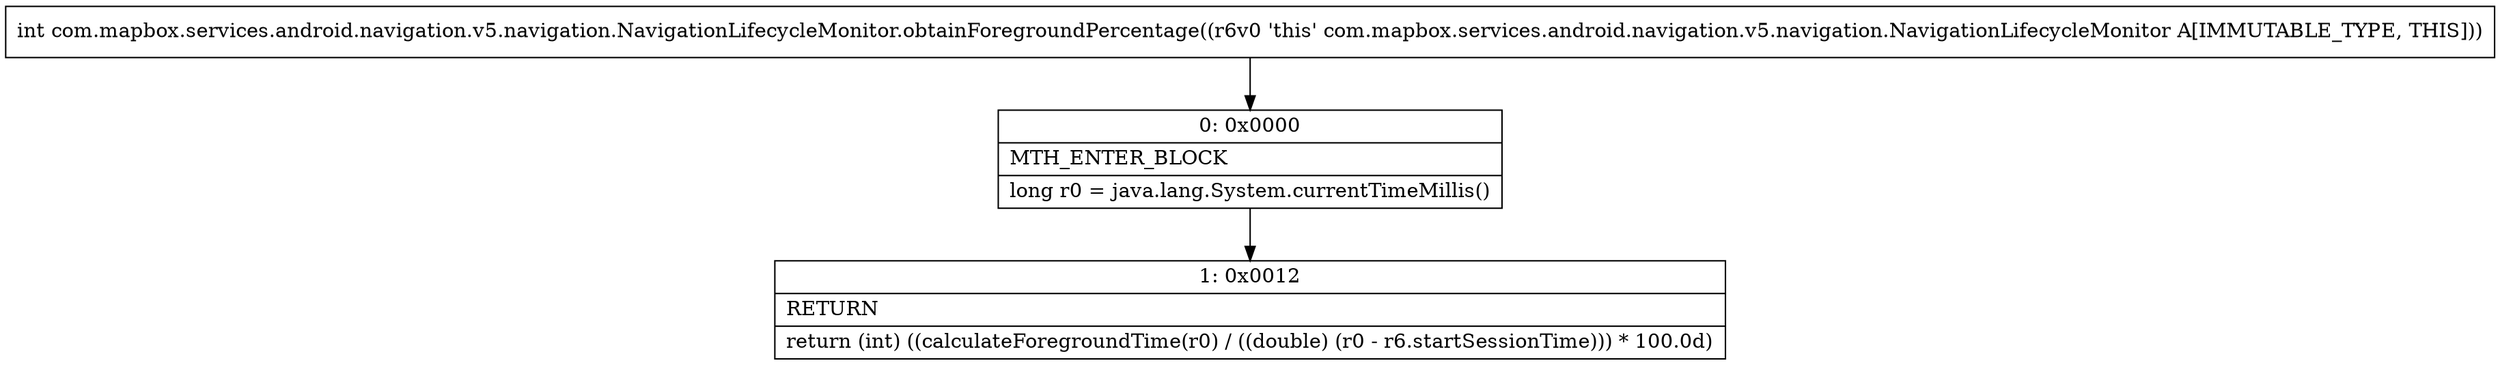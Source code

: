 digraph "CFG forcom.mapbox.services.android.navigation.v5.navigation.NavigationLifecycleMonitor.obtainForegroundPercentage()I" {
Node_0 [shape=record,label="{0\:\ 0x0000|MTH_ENTER_BLOCK\l|long r0 = java.lang.System.currentTimeMillis()\l}"];
Node_1 [shape=record,label="{1\:\ 0x0012|RETURN\l|return (int) ((calculateForegroundTime(r0) \/ ((double) (r0 \- r6.startSessionTime))) * 100.0d)\l}"];
MethodNode[shape=record,label="{int com.mapbox.services.android.navigation.v5.navigation.NavigationLifecycleMonitor.obtainForegroundPercentage((r6v0 'this' com.mapbox.services.android.navigation.v5.navigation.NavigationLifecycleMonitor A[IMMUTABLE_TYPE, THIS])) }"];
MethodNode -> Node_0;
Node_0 -> Node_1;
}

